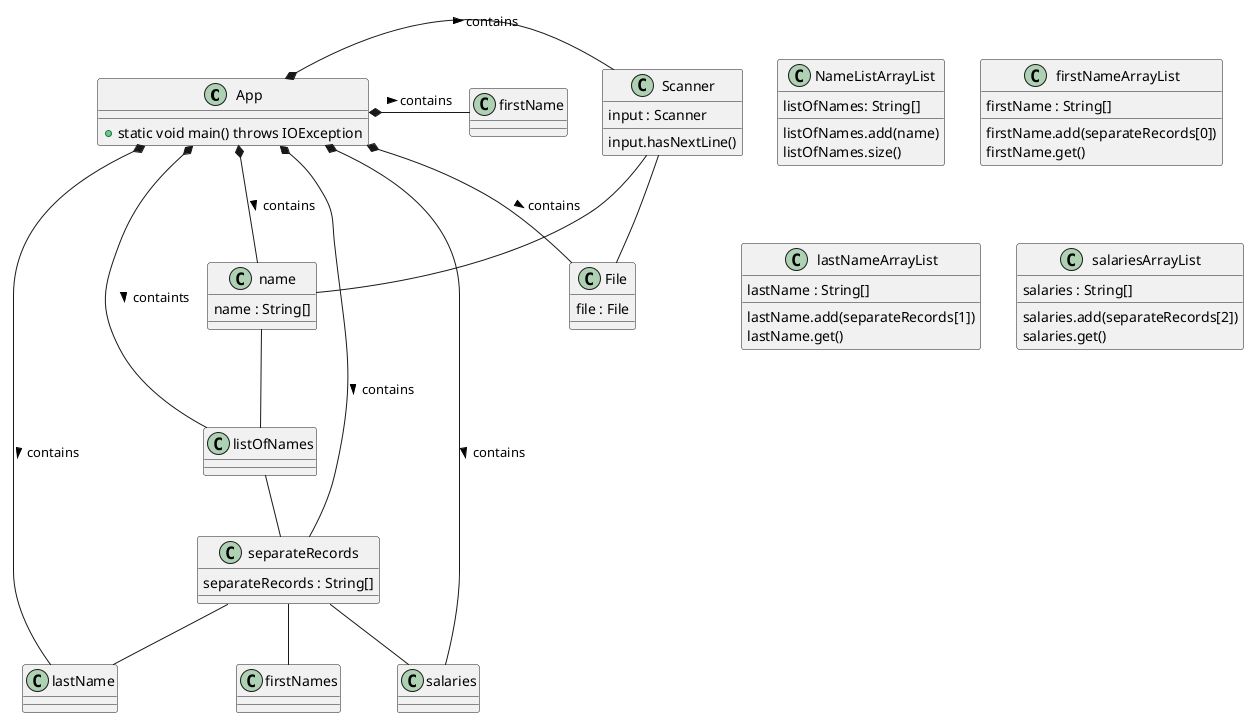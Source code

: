 @startuml
'https://plantuml.com/class-diagram

App : +static void main() throws IOException
class Scanner {
input : Scanner
input.hasNextLine()
}

class name
{
name : String[]
}

class NameListArrayList {
listOfNames: String[]
listOfNames.add(name)
listOfNames.size()

}

class firstNameArrayList
{
firstName : String[]
firstName.add(separateRecords[0])
firstName.get()
}

class lastNameArrayList
{
lastName : String[]
lastName.add(separateRecords[1])
lastName.get()
}

class salariesArrayList
{
salaries : String[]
salaries.add(separateRecords[2])
salaries.get()
}

class separateRecords
{
separateRecords : String[]
}


class File
{
file : File

}

App *- File : contains >
App *- Scanner : contains >
App *- listOfNames : containts >
App *- name : contains >
App *- firstName : contains >
App *- lastName : contains >
App *- salaries : contains >
App *- separateRecords : contains >

separateRecords -- firstNames
separateRecords -- lastName
separateRecords -- salaries
Scanner -- File
Scanner -- name
name -- listOfNames
listOfNames -- separateRecords


@enduml